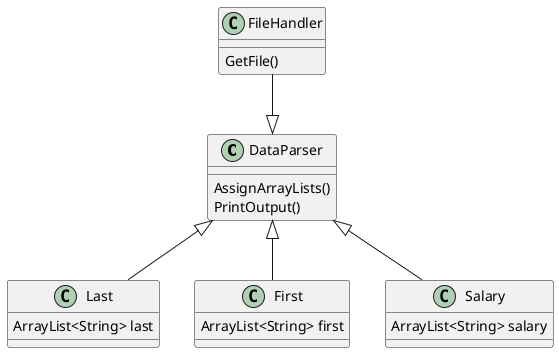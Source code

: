 @startuml

class DataParser
{
AssignArrayLists()
PrintOutput()
}

class FileHandler
{
GetFile()
}

FileHandler --|> DataParser
DataParser <|-- Last
DataParser <|-- First
DataParser <|-- Salary

class Last {
ArrayList<String> last
}
class First {
ArrayList<String> first
}
class Salary {
ArrayList<String> salary
}

@enduml